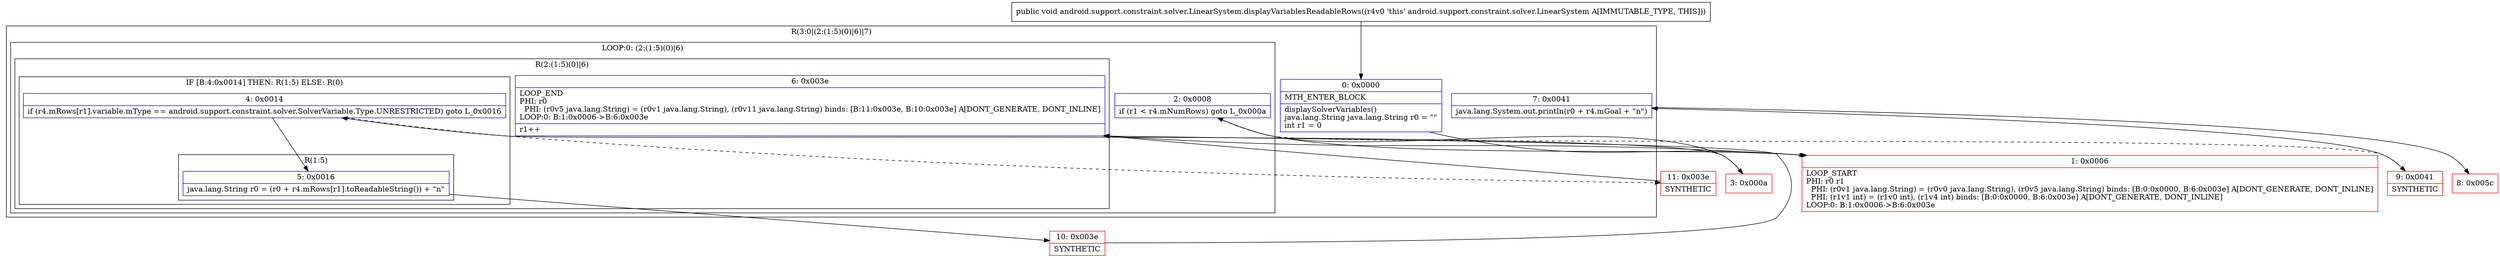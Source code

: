digraph "CFG forandroid.support.constraint.solver.LinearSystem.displayVariablesReadableRows()V" {
subgraph cluster_Region_1814755383 {
label = "R(3:0|(2:(1:5)(0)|6)|7)";
node [shape=record,color=blue];
Node_0 [shape=record,label="{0\:\ 0x0000|MTH_ENTER_BLOCK\l|displaySolverVariables()\ljava.lang.String java.lang.String r0 = \"\"\lint r1 = 0\l}"];
subgraph cluster_LoopRegion_2051304669 {
label = "LOOP:0: (2:(1:5)(0)|6)";
node [shape=record,color=blue];
Node_2 [shape=record,label="{2\:\ 0x0008|if (r1 \< r4.mNumRows) goto L_0x000a\l}"];
subgraph cluster_Region_1812119048 {
label = "R(2:(1:5)(0)|6)";
node [shape=record,color=blue];
subgraph cluster_IfRegion_1464994047 {
label = "IF [B:4:0x0014] THEN: R(1:5) ELSE: R(0)";
node [shape=record,color=blue];
Node_4 [shape=record,label="{4\:\ 0x0014|if (r4.mRows[r1].variable.mType == android.support.constraint.solver.SolverVariable.Type.UNRESTRICTED) goto L_0x0016\l}"];
subgraph cluster_Region_1672482093 {
label = "R(1:5)";
node [shape=record,color=blue];
Node_5 [shape=record,label="{5\:\ 0x0016|java.lang.String r0 = (r0 + r4.mRows[r1].toReadableString()) + \"n\"\l}"];
}
subgraph cluster_Region_219552957 {
label = "R(0)";
node [shape=record,color=blue];
}
}
Node_6 [shape=record,label="{6\:\ 0x003e|LOOP_END\lPHI: r0 \l  PHI: (r0v5 java.lang.String) = (r0v1 java.lang.String), (r0v11 java.lang.String) binds: [B:11:0x003e, B:10:0x003e] A[DONT_GENERATE, DONT_INLINE]\lLOOP:0: B:1:0x0006\-\>B:6:0x003e\l|r1++\l}"];
}
}
Node_7 [shape=record,label="{7\:\ 0x0041|java.lang.System.out.println(r0 + r4.mGoal + \"n\")\l}"];
}
Node_1 [shape=record,color=red,label="{1\:\ 0x0006|LOOP_START\lPHI: r0 r1 \l  PHI: (r0v1 java.lang.String) = (r0v0 java.lang.String), (r0v5 java.lang.String) binds: [B:0:0x0000, B:6:0x003e] A[DONT_GENERATE, DONT_INLINE]\l  PHI: (r1v1 int) = (r1v0 int), (r1v4 int) binds: [B:0:0x0000, B:6:0x003e] A[DONT_GENERATE, DONT_INLINE]\lLOOP:0: B:1:0x0006\-\>B:6:0x003e\l}"];
Node_3 [shape=record,color=red,label="{3\:\ 0x000a}"];
Node_8 [shape=record,color=red,label="{8\:\ 0x005c}"];
Node_9 [shape=record,color=red,label="{9\:\ 0x0041|SYNTHETIC\l}"];
Node_10 [shape=record,color=red,label="{10\:\ 0x003e|SYNTHETIC\l}"];
Node_11 [shape=record,color=red,label="{11\:\ 0x003e|SYNTHETIC\l}"];
MethodNode[shape=record,label="{public void android.support.constraint.solver.LinearSystem.displayVariablesReadableRows((r4v0 'this' android.support.constraint.solver.LinearSystem A[IMMUTABLE_TYPE, THIS])) }"];
MethodNode -> Node_0;
Node_0 -> Node_1;
Node_2 -> Node_3;
Node_2 -> Node_9[style=dashed];
Node_4 -> Node_5;
Node_4 -> Node_11[style=dashed];
Node_5 -> Node_10;
Node_6 -> Node_1;
Node_7 -> Node_8;
Node_1 -> Node_2;
Node_3 -> Node_4;
Node_9 -> Node_7;
Node_10 -> Node_6;
Node_11 -> Node_6;
}

